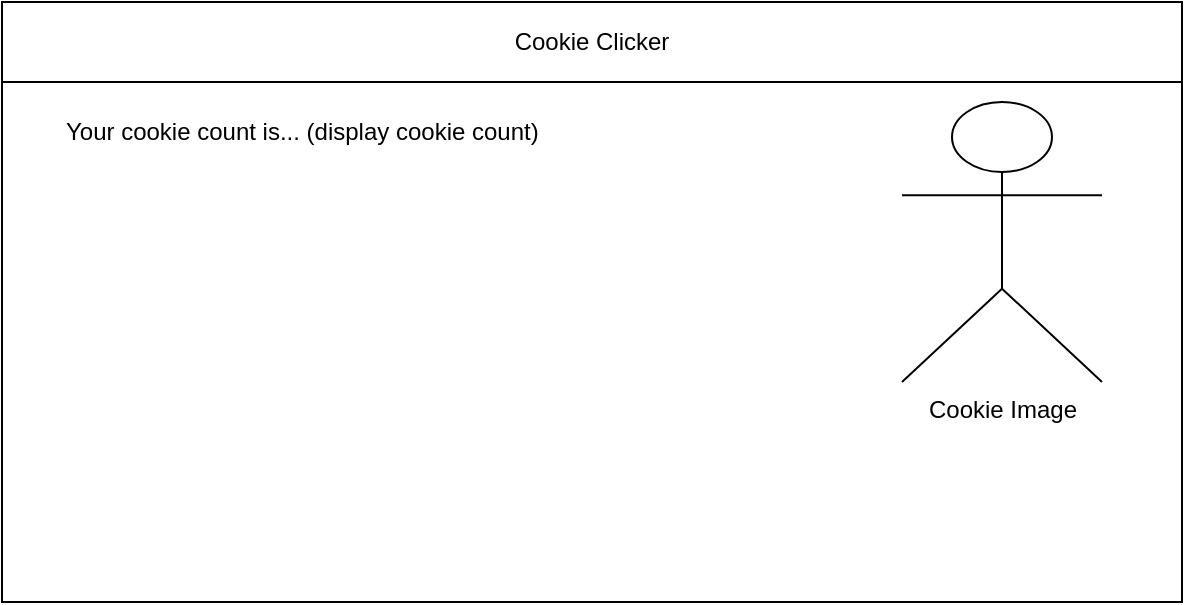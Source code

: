 <mxfile>
    <diagram id="pIaEtrtLPv3HG8r1JEND" name="Page-1">
        <mxGraphModel dx="887" dy="727" grid="1" gridSize="10" guides="1" tooltips="1" connect="1" arrows="1" fold="1" page="1" pageScale="1" pageWidth="850" pageHeight="1100" math="0" shadow="0">
            <root>
                <mxCell id="0"/>
                <mxCell id="1" parent="0"/>
                <mxCell id="2" value="" style="rounded=0;whiteSpace=wrap;html=1;" parent="1" vertex="1">
                    <mxGeometry x="80" y="80" width="590" height="300" as="geometry"/>
                </mxCell>
                <mxCell id="3" value="Cookie Clicker" style="rounded=0;whiteSpace=wrap;html=1;" parent="1" vertex="1">
                    <mxGeometry x="80" y="80" width="590" height="40" as="geometry"/>
                </mxCell>
                <mxCell id="7" value="Your cookie count is... (display cookie count)" style="text;html=1;strokeColor=none;fillColor=none;align=left;verticalAlign=middle;whiteSpace=wrap;rounded=0;" vertex="1" parent="1">
                    <mxGeometry x="110" y="130" width="270" height="30" as="geometry"/>
                </mxCell>
                <mxCell id="8" value="Cookie Image" style="shape=umlActor;verticalLabelPosition=bottom;verticalAlign=top;html=1;outlineConnect=0;" vertex="1" parent="1">
                    <mxGeometry x="530" y="130" width="100" height="140" as="geometry"/>
                </mxCell>
            </root>
        </mxGraphModel>
    </diagram>
</mxfile>
